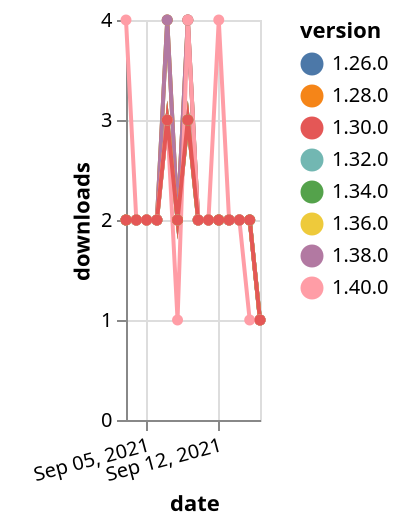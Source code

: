 {"$schema": "https://vega.github.io/schema/vega-lite/v5.json", "description": "A simple bar chart with embedded data.", "data": {"values": [{"date": "2021-09-03", "total": 1474, "delta": 2, "version": "1.34.0"}, {"date": "2021-09-04", "total": 1476, "delta": 2, "version": "1.34.0"}, {"date": "2021-09-05", "total": 1478, "delta": 2, "version": "1.34.0"}, {"date": "2021-09-06", "total": 1480, "delta": 2, "version": "1.34.0"}, {"date": "2021-09-07", "total": 1483, "delta": 3, "version": "1.34.0"}, {"date": "2021-09-08", "total": 1485, "delta": 2, "version": "1.34.0"}, {"date": "2021-09-09", "total": 1488, "delta": 3, "version": "1.34.0"}, {"date": "2021-09-10", "total": 1490, "delta": 2, "version": "1.34.0"}, {"date": "2021-09-11", "total": 1492, "delta": 2, "version": "1.34.0"}, {"date": "2021-09-12", "total": 1494, "delta": 2, "version": "1.34.0"}, {"date": "2021-09-13", "total": 1496, "delta": 2, "version": "1.34.0"}, {"date": "2021-09-14", "total": 1498, "delta": 2, "version": "1.34.0"}, {"date": "2021-09-15", "total": 1500, "delta": 2, "version": "1.34.0"}, {"date": "2021-09-16", "total": 1501, "delta": 1, "version": "1.34.0"}, {"date": "2021-09-03", "total": 2002, "delta": 2, "version": "1.32.0"}, {"date": "2021-09-04", "total": 2004, "delta": 2, "version": "1.32.0"}, {"date": "2021-09-05", "total": 2006, "delta": 2, "version": "1.32.0"}, {"date": "2021-09-06", "total": 2008, "delta": 2, "version": "1.32.0"}, {"date": "2021-09-07", "total": 2012, "delta": 4, "version": "1.32.0"}, {"date": "2021-09-08", "total": 2014, "delta": 2, "version": "1.32.0"}, {"date": "2021-09-09", "total": 2018, "delta": 4, "version": "1.32.0"}, {"date": "2021-09-10", "total": 2020, "delta": 2, "version": "1.32.0"}, {"date": "2021-09-11", "total": 2022, "delta": 2, "version": "1.32.0"}, {"date": "2021-09-12", "total": 2024, "delta": 2, "version": "1.32.0"}, {"date": "2021-09-13", "total": 2026, "delta": 2, "version": "1.32.0"}, {"date": "2021-09-14", "total": 2028, "delta": 2, "version": "1.32.0"}, {"date": "2021-09-15", "total": 2030, "delta": 2, "version": "1.32.0"}, {"date": "2021-09-16", "total": 2031, "delta": 1, "version": "1.32.0"}, {"date": "2021-09-03", "total": 2549, "delta": 2, "version": "1.28.0"}, {"date": "2021-09-04", "total": 2551, "delta": 2, "version": "1.28.0"}, {"date": "2021-09-05", "total": 2553, "delta": 2, "version": "1.28.0"}, {"date": "2021-09-06", "total": 2555, "delta": 2, "version": "1.28.0"}, {"date": "2021-09-07", "total": 2559, "delta": 4, "version": "1.28.0"}, {"date": "2021-09-08", "total": 2561, "delta": 2, "version": "1.28.0"}, {"date": "2021-09-09", "total": 2565, "delta": 4, "version": "1.28.0"}, {"date": "2021-09-10", "total": 2567, "delta": 2, "version": "1.28.0"}, {"date": "2021-09-11", "total": 2569, "delta": 2, "version": "1.28.0"}, {"date": "2021-09-12", "total": 2571, "delta": 2, "version": "1.28.0"}, {"date": "2021-09-13", "total": 2573, "delta": 2, "version": "1.28.0"}, {"date": "2021-09-14", "total": 2575, "delta": 2, "version": "1.28.0"}, {"date": "2021-09-15", "total": 2577, "delta": 2, "version": "1.28.0"}, {"date": "2021-09-16", "total": 2578, "delta": 1, "version": "1.28.0"}, {"date": "2021-09-03", "total": 2403, "delta": 2, "version": "1.26.0"}, {"date": "2021-09-04", "total": 2405, "delta": 2, "version": "1.26.0"}, {"date": "2021-09-05", "total": 2407, "delta": 2, "version": "1.26.0"}, {"date": "2021-09-06", "total": 2409, "delta": 2, "version": "1.26.0"}, {"date": "2021-09-07", "total": 2412, "delta": 3, "version": "1.26.0"}, {"date": "2021-09-08", "total": 2414, "delta": 2, "version": "1.26.0"}, {"date": "2021-09-09", "total": 2417, "delta": 3, "version": "1.26.0"}, {"date": "2021-09-10", "total": 2419, "delta": 2, "version": "1.26.0"}, {"date": "2021-09-11", "total": 2421, "delta": 2, "version": "1.26.0"}, {"date": "2021-09-12", "total": 2423, "delta": 2, "version": "1.26.0"}, {"date": "2021-09-13", "total": 2425, "delta": 2, "version": "1.26.0"}, {"date": "2021-09-14", "total": 2427, "delta": 2, "version": "1.26.0"}, {"date": "2021-09-15", "total": 2429, "delta": 2, "version": "1.26.0"}, {"date": "2021-09-16", "total": 2430, "delta": 1, "version": "1.26.0"}, {"date": "2021-09-03", "total": 715, "delta": 2, "version": "1.38.0"}, {"date": "2021-09-04", "total": 717, "delta": 2, "version": "1.38.0"}, {"date": "2021-09-05", "total": 719, "delta": 2, "version": "1.38.0"}, {"date": "2021-09-06", "total": 721, "delta": 2, "version": "1.38.0"}, {"date": "2021-09-07", "total": 725, "delta": 4, "version": "1.38.0"}, {"date": "2021-09-08", "total": 727, "delta": 2, "version": "1.38.0"}, {"date": "2021-09-09", "total": 731, "delta": 4, "version": "1.38.0"}, {"date": "2021-09-10", "total": 733, "delta": 2, "version": "1.38.0"}, {"date": "2021-09-11", "total": 735, "delta": 2, "version": "1.38.0"}, {"date": "2021-09-12", "total": 737, "delta": 2, "version": "1.38.0"}, {"date": "2021-09-13", "total": 739, "delta": 2, "version": "1.38.0"}, {"date": "2021-09-14", "total": 741, "delta": 2, "version": "1.38.0"}, {"date": "2021-09-15", "total": 743, "delta": 2, "version": "1.38.0"}, {"date": "2021-09-16", "total": 744, "delta": 1, "version": "1.38.0"}, {"date": "2021-09-03", "total": 1013, "delta": 2, "version": "1.36.0"}, {"date": "2021-09-04", "total": 1015, "delta": 2, "version": "1.36.0"}, {"date": "2021-09-05", "total": 1017, "delta": 2, "version": "1.36.0"}, {"date": "2021-09-06", "total": 1019, "delta": 2, "version": "1.36.0"}, {"date": "2021-09-07", "total": 1022, "delta": 3, "version": "1.36.0"}, {"date": "2021-09-08", "total": 1024, "delta": 2, "version": "1.36.0"}, {"date": "2021-09-09", "total": 1027, "delta": 3, "version": "1.36.0"}, {"date": "2021-09-10", "total": 1029, "delta": 2, "version": "1.36.0"}, {"date": "2021-09-11", "total": 1031, "delta": 2, "version": "1.36.0"}, {"date": "2021-09-12", "total": 1033, "delta": 2, "version": "1.36.0"}, {"date": "2021-09-13", "total": 1035, "delta": 2, "version": "1.36.0"}, {"date": "2021-09-14", "total": 1037, "delta": 2, "version": "1.36.0"}, {"date": "2021-09-15", "total": 1039, "delta": 2, "version": "1.36.0"}, {"date": "2021-09-16", "total": 1040, "delta": 1, "version": "1.36.0"}, {"date": "2021-09-03", "total": 226, "delta": 4, "version": "1.40.0"}, {"date": "2021-09-04", "total": 228, "delta": 2, "version": "1.40.0"}, {"date": "2021-09-05", "total": 230, "delta": 2, "version": "1.40.0"}, {"date": "2021-09-06", "total": 232, "delta": 2, "version": "1.40.0"}, {"date": "2021-09-07", "total": 235, "delta": 3, "version": "1.40.0"}, {"date": "2021-09-08", "total": 236, "delta": 1, "version": "1.40.0"}, {"date": "2021-09-09", "total": 240, "delta": 4, "version": "1.40.0"}, {"date": "2021-09-10", "total": 242, "delta": 2, "version": "1.40.0"}, {"date": "2021-09-11", "total": 244, "delta": 2, "version": "1.40.0"}, {"date": "2021-09-12", "total": 248, "delta": 4, "version": "1.40.0"}, {"date": "2021-09-13", "total": 250, "delta": 2, "version": "1.40.0"}, {"date": "2021-09-14", "total": 252, "delta": 2, "version": "1.40.0"}, {"date": "2021-09-15", "total": 253, "delta": 1, "version": "1.40.0"}, {"date": "2021-09-16", "total": 254, "delta": 1, "version": "1.40.0"}, {"date": "2021-09-03", "total": 2046, "delta": 2, "version": "1.30.0"}, {"date": "2021-09-04", "total": 2048, "delta": 2, "version": "1.30.0"}, {"date": "2021-09-05", "total": 2050, "delta": 2, "version": "1.30.0"}, {"date": "2021-09-06", "total": 2052, "delta": 2, "version": "1.30.0"}, {"date": "2021-09-07", "total": 2055, "delta": 3, "version": "1.30.0"}, {"date": "2021-09-08", "total": 2057, "delta": 2, "version": "1.30.0"}, {"date": "2021-09-09", "total": 2060, "delta": 3, "version": "1.30.0"}, {"date": "2021-09-10", "total": 2062, "delta": 2, "version": "1.30.0"}, {"date": "2021-09-11", "total": 2064, "delta": 2, "version": "1.30.0"}, {"date": "2021-09-12", "total": 2066, "delta": 2, "version": "1.30.0"}, {"date": "2021-09-13", "total": 2068, "delta": 2, "version": "1.30.0"}, {"date": "2021-09-14", "total": 2070, "delta": 2, "version": "1.30.0"}, {"date": "2021-09-15", "total": 2072, "delta": 2, "version": "1.30.0"}, {"date": "2021-09-16", "total": 2073, "delta": 1, "version": "1.30.0"}]}, "width": "container", "mark": {"type": "line", "point": {"filled": true}}, "encoding": {"x": {"field": "date", "type": "temporal", "timeUnit": "yearmonthdate", "title": "date", "axis": {"labelAngle": -15}}, "y": {"field": "delta", "type": "quantitative", "title": "downloads"}, "color": {"field": "version", "type": "nominal"}, "tooltip": {"field": "delta"}}}